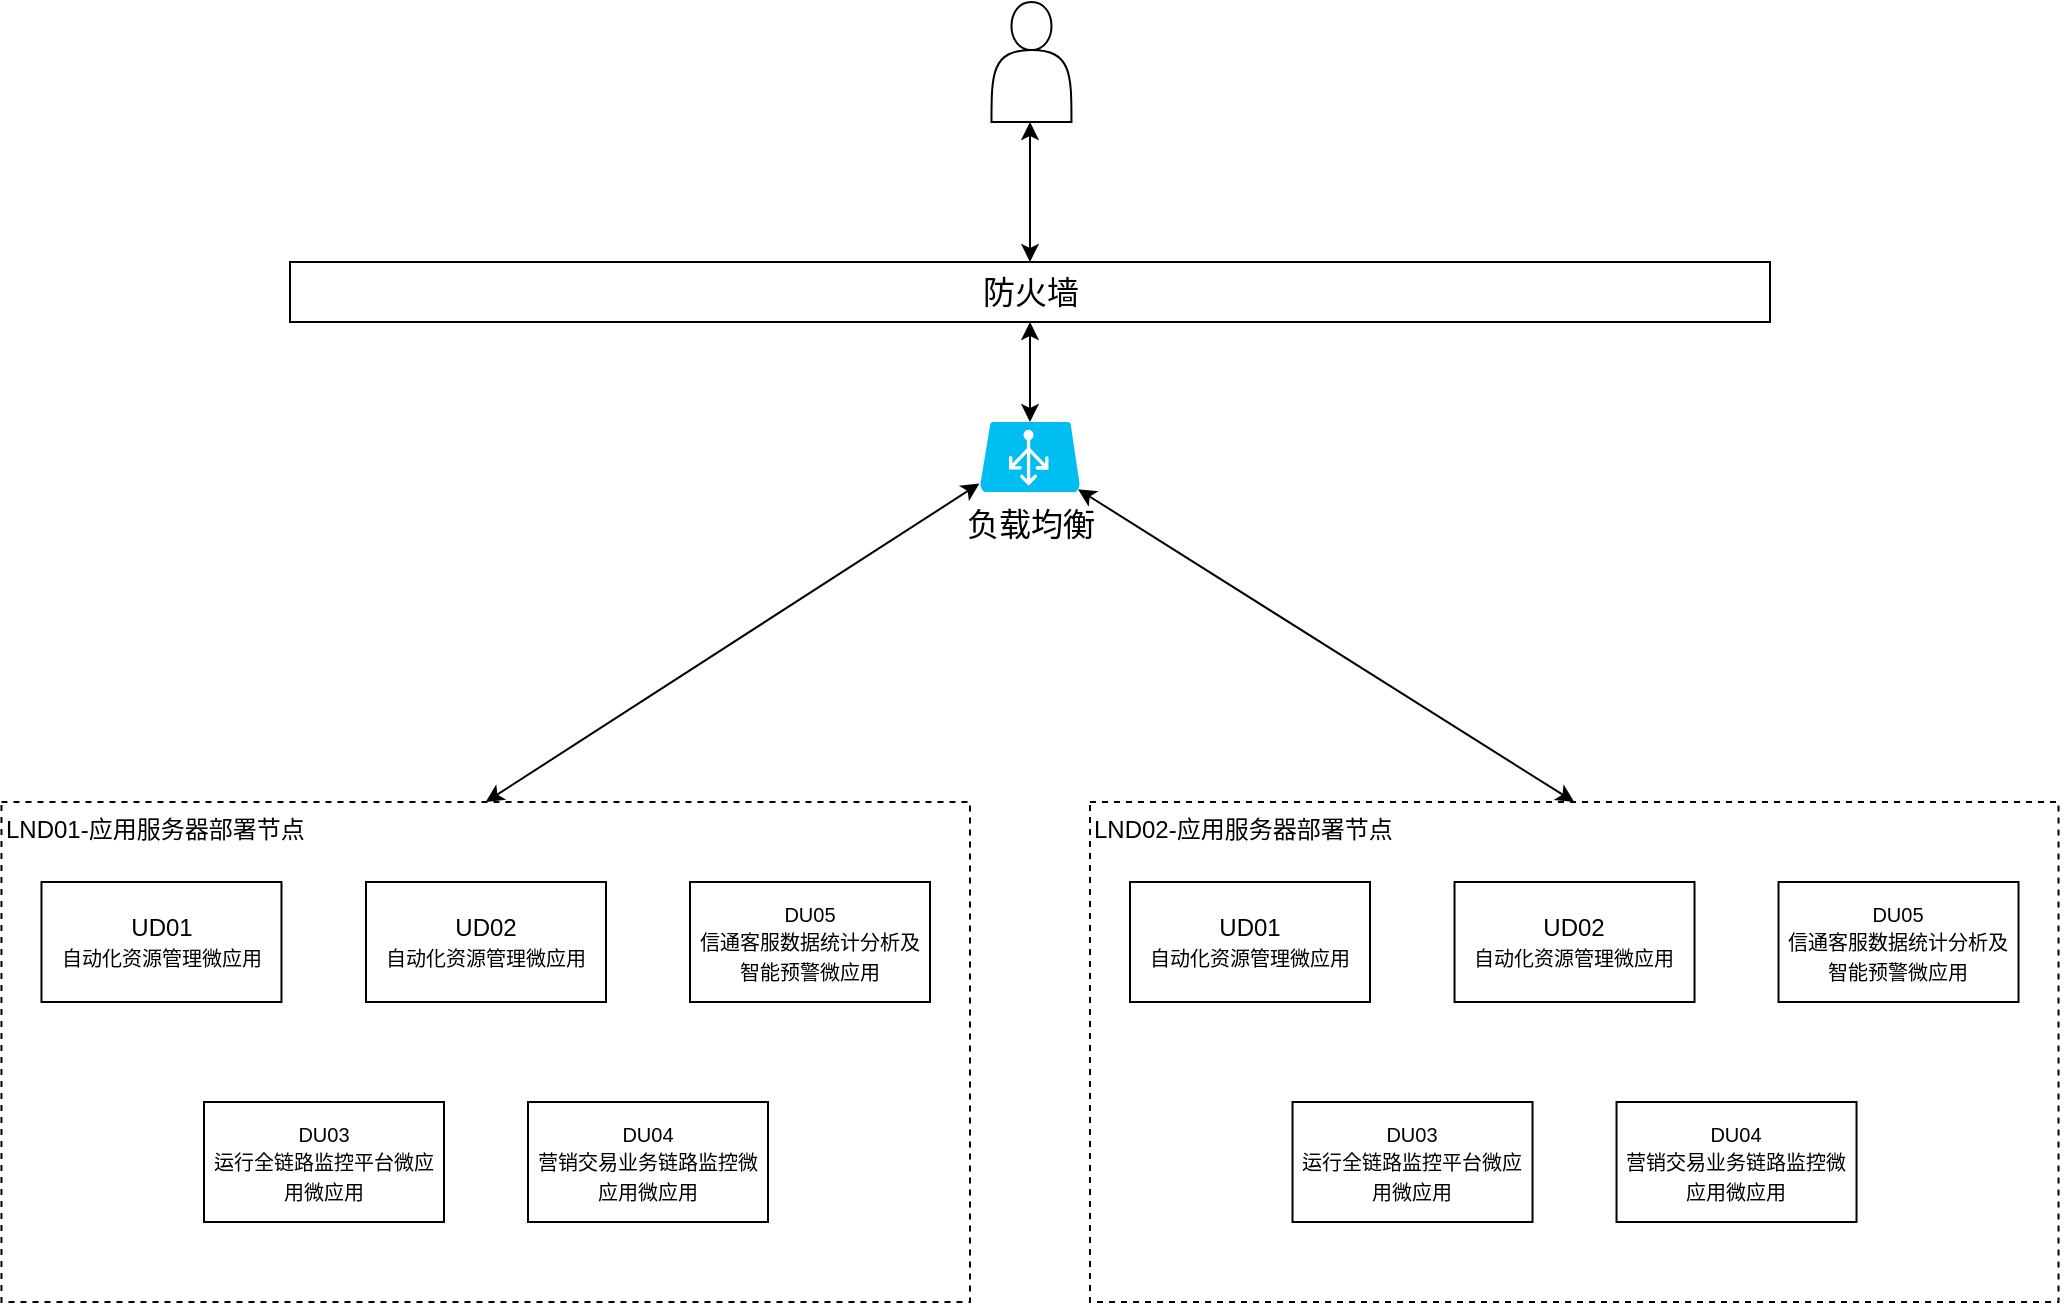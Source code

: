 <mxfile version="20.2.3" type="github">
  <diagram id="ZBIIBqjIis6C7rgJ271J" name="第 1 页">
    <mxGraphModel dx="1893" dy="1058" grid="1" gridSize="10" guides="1" tooltips="1" connect="1" arrows="1" fold="1" page="1" pageScale="1" pageWidth="1200" pageHeight="1920" math="0" shadow="0">
      <root>
        <mxCell id="0" />
        <mxCell id="1" parent="0" />
        <mxCell id="j7gf1JbB7K04F_YbTjjG-10" value="LND01-应用服务器部署节点" style="rounded=0;whiteSpace=wrap;html=1;dashed=1;labelPosition=center;verticalLabelPosition=middle;align=left;verticalAlign=top;" vertex="1" parent="1">
          <mxGeometry x="55.74" y="650" width="484.26" height="250" as="geometry" />
        </mxCell>
        <mxCell id="j7gf1JbB7K04F_YbTjjG-1" value="防火墙" style="html=1;fontSize=16;" vertex="1" parent="1">
          <mxGeometry x="200" y="380" width="740" height="30" as="geometry" />
        </mxCell>
        <mxCell id="j7gf1JbB7K04F_YbTjjG-2" value="负载均衡" style="verticalLabelPosition=bottom;html=1;verticalAlign=top;align=center;strokeColor=none;fillColor=#00BEF2;shape=mxgraph.azure.azure_load_balancer;fontSize=16;" vertex="1" parent="1">
          <mxGeometry x="545" y="460" width="50" height="35" as="geometry" />
        </mxCell>
        <mxCell id="j7gf1JbB7K04F_YbTjjG-7" value="" style="shape=actor;whiteSpace=wrap;html=1;" vertex="1" parent="1">
          <mxGeometry x="550.74" y="250" width="40" height="60" as="geometry" />
        </mxCell>
        <mxCell id="j7gf1JbB7K04F_YbTjjG-34" value="" style="endArrow=classic;startArrow=classic;html=1;rounded=0;" edge="1" parent="1" source="j7gf1JbB7K04F_YbTjjG-1">
          <mxGeometry width="50" height="50" relative="1" as="geometry">
            <mxPoint x="520" y="360" as="sourcePoint" />
            <mxPoint x="570" y="310" as="targetPoint" />
          </mxGeometry>
        </mxCell>
        <mxCell id="j7gf1JbB7K04F_YbTjjG-35" value="" style="endArrow=classic;startArrow=classic;html=1;rounded=0;exitX=0.5;exitY=0;exitDx=0;exitDy=0;exitPerimeter=0;" edge="1" parent="1" source="j7gf1JbB7K04F_YbTjjG-2">
          <mxGeometry width="50" height="50" relative="1" as="geometry">
            <mxPoint x="520" y="460" as="sourcePoint" />
            <mxPoint x="570" y="410" as="targetPoint" />
          </mxGeometry>
        </mxCell>
        <mxCell id="j7gf1JbB7K04F_YbTjjG-22" value="&lt;span style=&quot;font-size: 10px;&quot;&gt;DU05&lt;/span&gt;&lt;br style=&quot;font-size: 10px;&quot;&gt;&lt;span style=&quot;font-size: 10px; background-color: initial; font-family: 方正仿宋_GBK;&quot;&gt;信通客服数据统计分析及智能预警微应用&lt;/span&gt;" style="rounded=0;whiteSpace=wrap;html=1;container=0;" vertex="1" parent="1">
          <mxGeometry x="400" y="690" width="120" height="60" as="geometry" />
        </mxCell>
        <mxCell id="j7gf1JbB7K04F_YbTjjG-20" value="&lt;span style=&quot;font-size: 10px;&quot;&gt;DU04&lt;/span&gt;&lt;br style=&quot;font-size: 10px;&quot;&gt;&lt;span style=&quot;font-size: 10px; background-color: initial; font-family: 方正仿宋_GBK;&quot;&gt;营销交易业务链路监控微应用&lt;/span&gt;&lt;span style=&quot;font-size: 10px;&quot;&gt;微应用&lt;/span&gt;" style="rounded=0;whiteSpace=wrap;html=1;container=0;" vertex="1" parent="1">
          <mxGeometry x="319" y="800" width="120" height="60" as="geometry" />
        </mxCell>
        <mxCell id="j7gf1JbB7K04F_YbTjjG-18" value="&lt;span style=&quot;font-size: 10px;&quot;&gt;DU03&lt;/span&gt;&lt;br style=&quot;font-size: 10px;&quot;&gt;&lt;span style=&quot;font-size: 10px; background-color: initial; font-family: 方正仿宋_GBK;&quot;&gt;运行全链路监控平台微应用&lt;/span&gt;&lt;span style=&quot;font-size: 10px;&quot;&gt;微应用&lt;/span&gt;" style="rounded=0;whiteSpace=wrap;html=1;container=0;" vertex="1" parent="1">
          <mxGeometry x="157" y="800" width="120" height="60" as="geometry" />
        </mxCell>
        <mxCell id="j7gf1JbB7K04F_YbTjjG-11" value="UD01&lt;br&gt;&lt;span style=&quot;font-size: 10px;&quot;&gt;自动化资源管理微应用&lt;/span&gt;" style="rounded=0;whiteSpace=wrap;html=1;" vertex="1" parent="1">
          <mxGeometry x="75.74" y="690" width="120" height="60" as="geometry" />
        </mxCell>
        <mxCell id="j7gf1JbB7K04F_YbTjjG-16" value="UD02&lt;br&gt;&lt;span style=&quot;font-size: 10px;&quot;&gt;自动化资源管理微应用&lt;/span&gt;" style="rounded=0;whiteSpace=wrap;html=1;" vertex="1" parent="1">
          <mxGeometry x="238" y="690" width="120" height="60" as="geometry" />
        </mxCell>
        <mxCell id="j7gf1JbB7K04F_YbTjjG-66" value="" style="endArrow=classic;startArrow=classic;html=1;rounded=0;exitX=0.5;exitY=0;exitDx=0;exitDy=0;entryX=-0.006;entryY=0.879;entryDx=0;entryDy=0;entryPerimeter=0;" edge="1" parent="1" source="j7gf1JbB7K04F_YbTjjG-10" target="j7gf1JbB7K04F_YbTjjG-2">
          <mxGeometry width="50" height="50" relative="1" as="geometry">
            <mxPoint x="350" y="610" as="sourcePoint" />
            <mxPoint x="400" y="560" as="targetPoint" />
          </mxGeometry>
        </mxCell>
        <mxCell id="j7gf1JbB7K04F_YbTjjG-67" value="" style="endArrow=classic;startArrow=classic;html=1;rounded=0;entryX=0.5;entryY=0;entryDx=0;entryDy=0;exitX=0.98;exitY=0.96;exitDx=0;exitDy=0;exitPerimeter=0;" edge="1" parent="1" source="j7gf1JbB7K04F_YbTjjG-2" target="j7gf1JbB7K04F_YbTjjG-68">
          <mxGeometry width="50" height="50" relative="1" as="geometry">
            <mxPoint x="740" y="610" as="sourcePoint" />
            <mxPoint x="1004.26" y="650" as="targetPoint" />
          </mxGeometry>
        </mxCell>
        <mxCell id="j7gf1JbB7K04F_YbTjjG-68" value="LND02-应用服务器部署节点" style="rounded=0;whiteSpace=wrap;html=1;dashed=1;labelPosition=center;verticalLabelPosition=middle;align=left;verticalAlign=top;" vertex="1" parent="1">
          <mxGeometry x="600" y="650" width="484.26" height="250" as="geometry" />
        </mxCell>
        <mxCell id="j7gf1JbB7K04F_YbTjjG-69" value="&lt;span style=&quot;font-size: 10px;&quot;&gt;DU05&lt;/span&gt;&lt;br style=&quot;font-size: 10px;&quot;&gt;&lt;span style=&quot;font-size: 10px; background-color: initial; font-family: 方正仿宋_GBK;&quot;&gt;信通客服数据统计分析及智能预警微应用&lt;/span&gt;" style="rounded=0;whiteSpace=wrap;html=1;container=0;" vertex="1" parent="1">
          <mxGeometry x="944.26" y="690" width="120" height="60" as="geometry" />
        </mxCell>
        <mxCell id="j7gf1JbB7K04F_YbTjjG-70" value="&lt;span style=&quot;font-size: 10px;&quot;&gt;DU04&lt;/span&gt;&lt;br style=&quot;font-size: 10px;&quot;&gt;&lt;span style=&quot;font-size: 10px; background-color: initial; font-family: 方正仿宋_GBK;&quot;&gt;营销交易业务链路监控微应用&lt;/span&gt;&lt;span style=&quot;font-size: 10px;&quot;&gt;微应用&lt;/span&gt;" style="rounded=0;whiteSpace=wrap;html=1;container=0;" vertex="1" parent="1">
          <mxGeometry x="863.26" y="800" width="120" height="60" as="geometry" />
        </mxCell>
        <mxCell id="j7gf1JbB7K04F_YbTjjG-71" value="&lt;span style=&quot;font-size: 10px;&quot;&gt;DU03&lt;/span&gt;&lt;br style=&quot;font-size: 10px;&quot;&gt;&lt;span style=&quot;font-size: 10px; background-color: initial; font-family: 方正仿宋_GBK;&quot;&gt;运行全链路监控平台微应用&lt;/span&gt;&lt;span style=&quot;font-size: 10px;&quot;&gt;微应用&lt;/span&gt;" style="rounded=0;whiteSpace=wrap;html=1;container=0;" vertex="1" parent="1">
          <mxGeometry x="701.26" y="800" width="120" height="60" as="geometry" />
        </mxCell>
        <mxCell id="j7gf1JbB7K04F_YbTjjG-72" value="UD01&lt;br&gt;&lt;span style=&quot;font-size: 10px;&quot;&gt;自动化资源管理微应用&lt;/span&gt;" style="rounded=0;whiteSpace=wrap;html=1;" vertex="1" parent="1">
          <mxGeometry x="620" y="690" width="120" height="60" as="geometry" />
        </mxCell>
        <mxCell id="j7gf1JbB7K04F_YbTjjG-73" value="UD02&lt;br&gt;&lt;span style=&quot;font-size: 10px;&quot;&gt;自动化资源管理微应用&lt;/span&gt;" style="rounded=0;whiteSpace=wrap;html=1;" vertex="1" parent="1">
          <mxGeometry x="782.26" y="690" width="120" height="60" as="geometry" />
        </mxCell>
      </root>
    </mxGraphModel>
  </diagram>
</mxfile>
